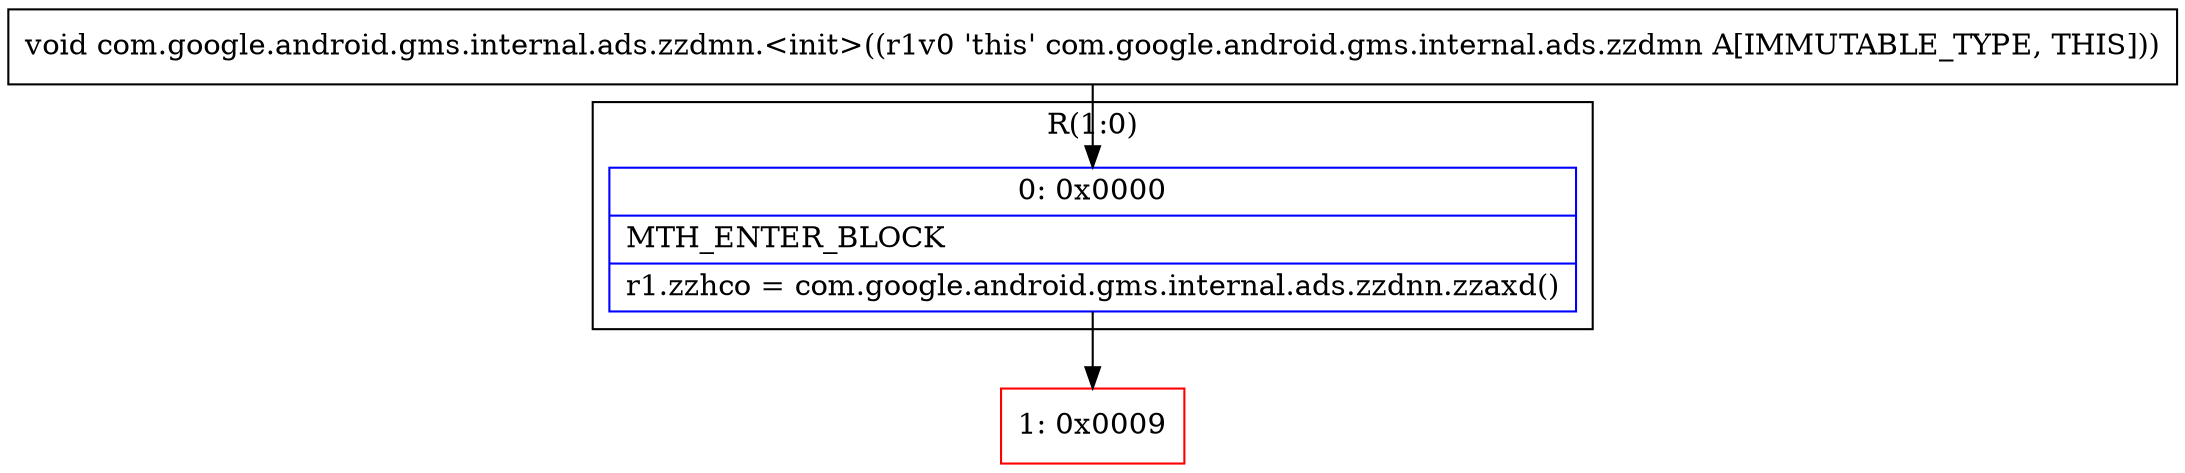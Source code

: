 digraph "CFG forcom.google.android.gms.internal.ads.zzdmn.\<init\>()V" {
subgraph cluster_Region_1137971025 {
label = "R(1:0)";
node [shape=record,color=blue];
Node_0 [shape=record,label="{0\:\ 0x0000|MTH_ENTER_BLOCK\l|r1.zzhco = com.google.android.gms.internal.ads.zzdnn.zzaxd()\l}"];
}
Node_1 [shape=record,color=red,label="{1\:\ 0x0009}"];
MethodNode[shape=record,label="{void com.google.android.gms.internal.ads.zzdmn.\<init\>((r1v0 'this' com.google.android.gms.internal.ads.zzdmn A[IMMUTABLE_TYPE, THIS])) }"];
MethodNode -> Node_0;
Node_0 -> Node_1;
}

